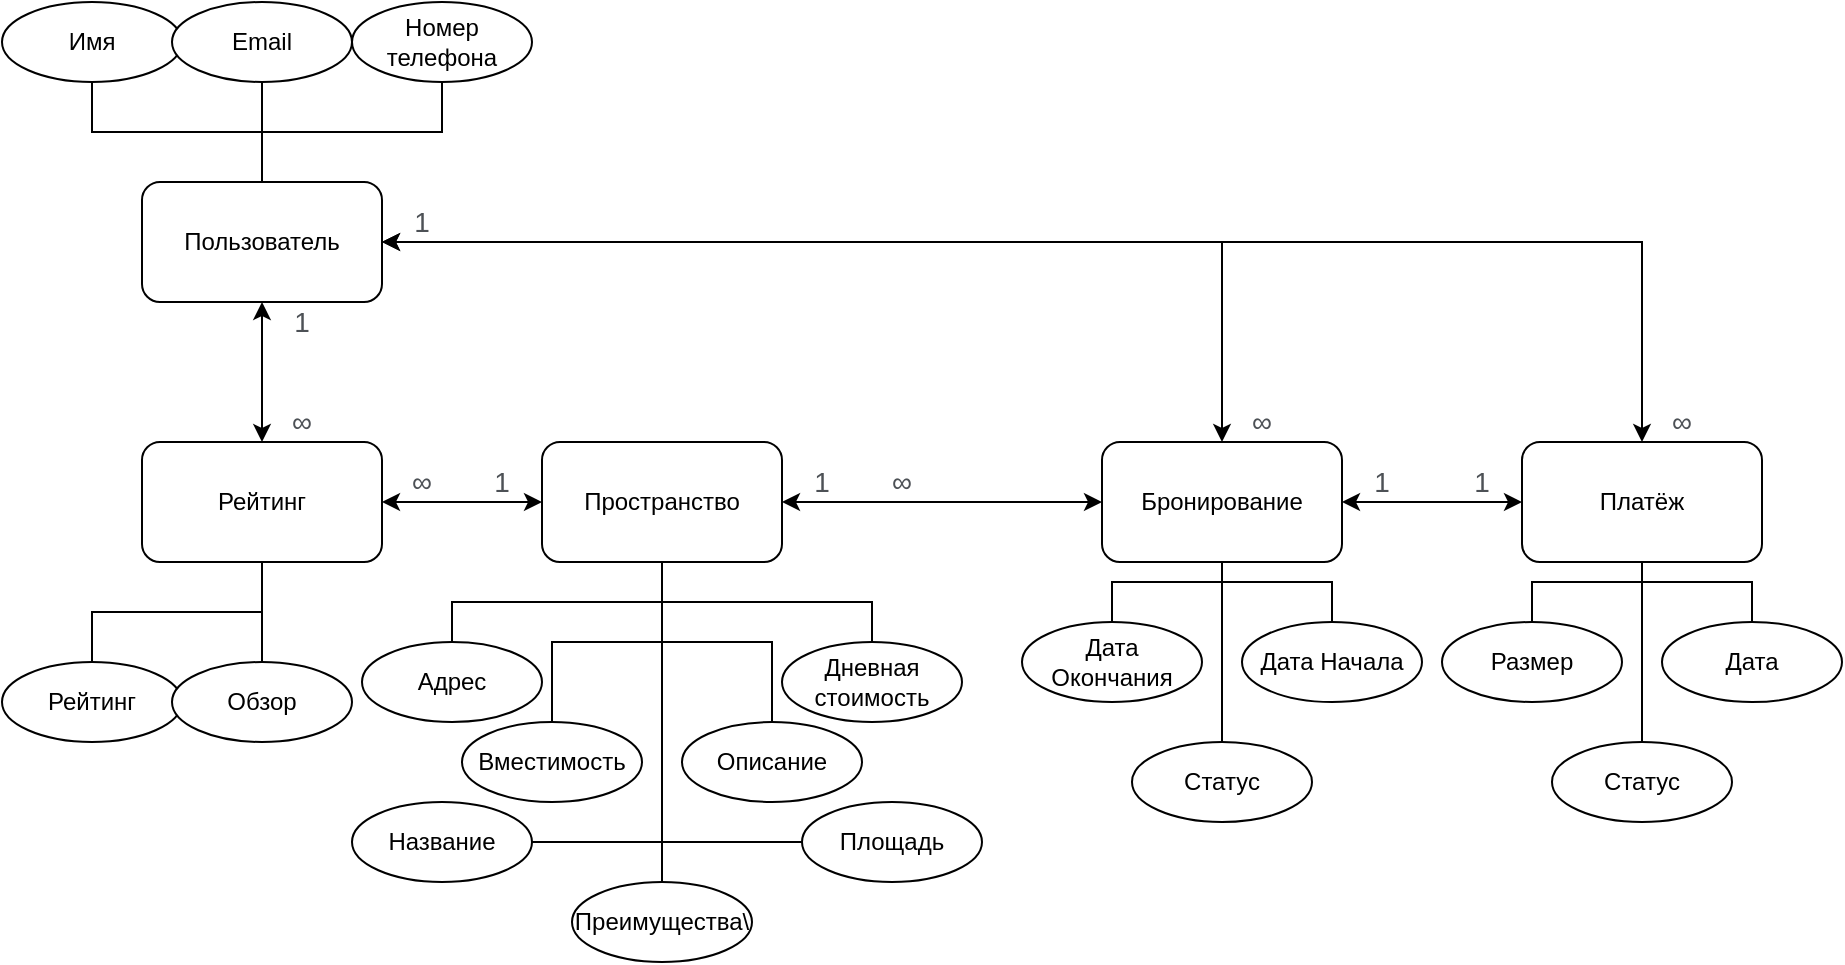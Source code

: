 <mxfile version="14.0.1" type="device"><diagram id="0l744-DEHmC3Lc_IccyT" name="Page-1"><mxGraphModel dx="981" dy="548" grid="1" gridSize="10" guides="1" tooltips="1" connect="1" arrows="1" fold="1" page="1" pageScale="1" pageWidth="827" pageHeight="1169" math="0" shadow="0"><root><mxCell id="0"/><mxCell id="1" parent="0"/><mxCell id="X8UGfJD_e9gUhUmqp7KJ-3" value="" style="edgeStyle=orthogonalEdgeStyle;rounded=0;orthogonalLoop=1;jettySize=auto;html=1;endArrow=classic;endFill=1;startArrow=classic;startFill=1;" edge="1" parent="1" source="X8UGfJD_e9gUhUmqp7KJ-1" target="X8UGfJD_e9gUhUmqp7KJ-2"><mxGeometry relative="1" as="geometry"/></mxCell><mxCell id="X8UGfJD_e9gUhUmqp7KJ-9" value="" style="edgeStyle=orthogonalEdgeStyle;rounded=0;orthogonalLoop=1;jettySize=auto;html=1;endArrow=classic;endFill=1;startArrow=classic;startFill=1;" edge="1" parent="1" source="X8UGfJD_e9gUhUmqp7KJ-1" target="X8UGfJD_e9gUhUmqp7KJ-8"><mxGeometry relative="1" as="geometry"/></mxCell><mxCell id="X8UGfJD_e9gUhUmqp7KJ-1" value="Пространство" style="rounded=1;whiteSpace=wrap;html=1;" vertex="1" parent="1"><mxGeometry x="280" y="350" width="120" height="60" as="geometry"/></mxCell><mxCell id="X8UGfJD_e9gUhUmqp7KJ-5" value="" style="edgeStyle=orthogonalEdgeStyle;rounded=0;orthogonalLoop=1;jettySize=auto;html=1;endArrow=classic;endFill=1;startArrow=classic;startFill=1;" edge="1" parent="1" source="X8UGfJD_e9gUhUmqp7KJ-2" target="X8UGfJD_e9gUhUmqp7KJ-4"><mxGeometry relative="1" as="geometry"/></mxCell><mxCell id="X8UGfJD_e9gUhUmqp7KJ-2" value="Бронирование" style="whiteSpace=wrap;html=1;rounded=1;" vertex="1" parent="1"><mxGeometry x="560" y="350" width="120" height="60" as="geometry"/></mxCell><mxCell id="X8UGfJD_e9gUhUmqp7KJ-4" value="Платёж" style="whiteSpace=wrap;html=1;rounded=1;" vertex="1" parent="1"><mxGeometry x="770" y="350" width="120" height="60" as="geometry"/></mxCell><mxCell id="X8UGfJD_e9gUhUmqp7KJ-11" value="" style="edgeStyle=orthogonalEdgeStyle;rounded=0;orthogonalLoop=1;jettySize=auto;html=1;endArrow=classic;endFill=1;startArrow=classic;startFill=1;" edge="1" parent="1" source="X8UGfJD_e9gUhUmqp7KJ-8" target="X8UGfJD_e9gUhUmqp7KJ-10"><mxGeometry relative="1" as="geometry"/></mxCell><mxCell id="X8UGfJD_e9gUhUmqp7KJ-8" value="Рейтинг" style="whiteSpace=wrap;html=1;rounded=1;" vertex="1" parent="1"><mxGeometry x="80" y="350" width="120" height="60" as="geometry"/></mxCell><mxCell id="X8UGfJD_e9gUhUmqp7KJ-12" style="edgeStyle=orthogonalEdgeStyle;rounded=0;orthogonalLoop=1;jettySize=auto;html=1;endArrow=classic;endFill=1;startArrow=classic;startFill=1;" edge="1" parent="1" source="X8UGfJD_e9gUhUmqp7KJ-10" target="X8UGfJD_e9gUhUmqp7KJ-4"><mxGeometry relative="1" as="geometry"/></mxCell><mxCell id="X8UGfJD_e9gUhUmqp7KJ-13" style="edgeStyle=orthogonalEdgeStyle;rounded=0;orthogonalLoop=1;jettySize=auto;html=1;endArrow=classic;endFill=1;startArrow=classic;startFill=1;" edge="1" parent="1" source="X8UGfJD_e9gUhUmqp7KJ-10" target="X8UGfJD_e9gUhUmqp7KJ-2"><mxGeometry relative="1" as="geometry"/></mxCell><mxCell id="X8UGfJD_e9gUhUmqp7KJ-10" value="Пользователь" style="whiteSpace=wrap;html=1;rounded=1;" vertex="1" parent="1"><mxGeometry x="80" y="220" width="120" height="60" as="geometry"/></mxCell><mxCell id="X8UGfJD_e9gUhUmqp7KJ-14" value="&lt;span style=&quot;color: rgb(77 , 81 , 86) ; font-family: &amp;#34;arial&amp;#34; , sans-serif ; font-size: 14px ; text-align: left ; background-color: rgb(255 , 255 , 255)&quot;&gt;1&lt;/span&gt;" style="text;html=1;strokeColor=none;fillColor=none;align=center;verticalAlign=middle;whiteSpace=wrap;rounded=0;" vertex="1" parent="1"><mxGeometry x="140" y="280" width="40" height="20" as="geometry"/></mxCell><mxCell id="X8UGfJD_e9gUhUmqp7KJ-15" value="&lt;span style=&quot;color: rgb(77 , 81 , 86) ; font-family: &amp;#34;arial&amp;#34; , sans-serif ; font-size: 14px ; text-align: left ; background-color: rgb(255 , 255 , 255)&quot;&gt;∞&lt;/span&gt;" style="text;html=1;strokeColor=none;fillColor=none;align=center;verticalAlign=middle;whiteSpace=wrap;rounded=0;" vertex="1" parent="1"><mxGeometry x="140" y="330" width="40" height="20" as="geometry"/></mxCell><mxCell id="X8UGfJD_e9gUhUmqp7KJ-16" value="&lt;span style=&quot;color: rgb(77 , 81 , 86) ; font-family: &amp;#34;arial&amp;#34; , sans-serif ; font-size: 14px ; text-align: left ; background-color: rgb(255 , 255 , 255)&quot;&gt;∞&lt;/span&gt;" style="text;html=1;strokeColor=none;fillColor=none;align=center;verticalAlign=middle;whiteSpace=wrap;rounded=0;" vertex="1" parent="1"><mxGeometry x="200" y="360" width="40" height="20" as="geometry"/></mxCell><mxCell id="X8UGfJD_e9gUhUmqp7KJ-17" value="&lt;span style=&quot;color: rgb(77 , 81 , 86) ; font-family: &amp;#34;arial&amp;#34; , sans-serif ; font-size: 14px ; text-align: left ; background-color: rgb(255 , 255 , 255)&quot;&gt;1&lt;/span&gt;" style="text;html=1;strokeColor=none;fillColor=none;align=center;verticalAlign=middle;whiteSpace=wrap;rounded=0;" vertex="1" parent="1"><mxGeometry x="240" y="360" width="40" height="20" as="geometry"/></mxCell><mxCell id="X8UGfJD_e9gUhUmqp7KJ-18" value="&lt;span style=&quot;color: rgb(77 , 81 , 86) ; font-family: &amp;#34;arial&amp;#34; , sans-serif ; font-size: 14px ; text-align: left ; background-color: rgb(255 , 255 , 255)&quot;&gt;∞&lt;/span&gt;" style="text;html=1;strokeColor=none;fillColor=none;align=center;verticalAlign=middle;whiteSpace=wrap;rounded=0;" vertex="1" parent="1"><mxGeometry x="440" y="360" width="40" height="20" as="geometry"/></mxCell><mxCell id="X8UGfJD_e9gUhUmqp7KJ-19" value="&lt;span style=&quot;color: rgb(77 , 81 , 86) ; font-family: &amp;#34;arial&amp;#34; , sans-serif ; font-size: 14px ; text-align: left ; background-color: rgb(255 , 255 , 255)&quot;&gt;1&lt;/span&gt;" style="text;html=1;strokeColor=none;fillColor=none;align=center;verticalAlign=middle;whiteSpace=wrap;rounded=0;" vertex="1" parent="1"><mxGeometry x="400" y="360" width="40" height="20" as="geometry"/></mxCell><mxCell id="X8UGfJD_e9gUhUmqp7KJ-20" value="&lt;span style=&quot;color: rgb(77 , 81 , 86) ; font-family: &amp;#34;arial&amp;#34; , sans-serif ; font-size: 14px ; text-align: left ; background-color: rgb(255 , 255 , 255)&quot;&gt;1&lt;/span&gt;" style="text;html=1;strokeColor=none;fillColor=none;align=center;verticalAlign=middle;whiteSpace=wrap;rounded=0;" vertex="1" parent="1"><mxGeometry x="680" y="360" width="40" height="20" as="geometry"/></mxCell><mxCell id="X8UGfJD_e9gUhUmqp7KJ-21" value="&lt;span style=&quot;color: rgb(77 , 81 , 86) ; font-family: &amp;#34;arial&amp;#34; , sans-serif ; font-size: 14px ; text-align: left ; background-color: rgb(255 , 255 , 255)&quot;&gt;1&lt;/span&gt;" style="text;html=1;strokeColor=none;fillColor=none;align=center;verticalAlign=middle;whiteSpace=wrap;rounded=0;" vertex="1" parent="1"><mxGeometry x="730" y="360" width="40" height="20" as="geometry"/></mxCell><mxCell id="X8UGfJD_e9gUhUmqp7KJ-22" value="&lt;span style=&quot;color: rgb(77 , 81 , 86) ; font-family: &amp;#34;arial&amp;#34; , sans-serif ; font-size: 14px ; text-align: left ; background-color: rgb(255 , 255 , 255)&quot;&gt;1&lt;/span&gt;" style="text;html=1;strokeColor=none;fillColor=none;align=center;verticalAlign=middle;whiteSpace=wrap;rounded=0;" vertex="1" parent="1"><mxGeometry x="200" y="230" width="40" height="20" as="geometry"/></mxCell><mxCell id="X8UGfJD_e9gUhUmqp7KJ-23" value="&lt;span style=&quot;color: rgb(77 , 81 , 86) ; font-family: &amp;#34;arial&amp;#34; , sans-serif ; font-size: 14px ; text-align: left ; background-color: rgb(255 , 255 , 255)&quot;&gt;∞&lt;/span&gt;" style="text;html=1;strokeColor=none;fillColor=none;align=center;verticalAlign=middle;whiteSpace=wrap;rounded=0;" vertex="1" parent="1"><mxGeometry x="620" y="330" width="40" height="20" as="geometry"/></mxCell><mxCell id="X8UGfJD_e9gUhUmqp7KJ-24" value="&lt;span style=&quot;color: rgb(77 , 81 , 86) ; font-family: &amp;#34;arial&amp;#34; , sans-serif ; font-size: 14px ; text-align: left ; background-color: rgb(255 , 255 , 255)&quot;&gt;∞&lt;/span&gt;" style="text;html=1;strokeColor=none;fillColor=none;align=center;verticalAlign=middle;whiteSpace=wrap;rounded=0;" vertex="1" parent="1"><mxGeometry x="830" y="330" width="40" height="20" as="geometry"/></mxCell><mxCell id="X8UGfJD_e9gUhUmqp7KJ-26" style="edgeStyle=orthogonalEdgeStyle;rounded=0;orthogonalLoop=1;jettySize=auto;html=1;startArrow=none;startFill=0;endArrow=none;endFill=0;" edge="1" parent="1" source="X8UGfJD_e9gUhUmqp7KJ-25" target="X8UGfJD_e9gUhUmqp7KJ-10"><mxGeometry relative="1" as="geometry"/></mxCell><mxCell id="X8UGfJD_e9gUhUmqp7KJ-25" value="Имя" style="ellipse;whiteSpace=wrap;html=1;" vertex="1" parent="1"><mxGeometry x="10" y="130" width="90" height="40" as="geometry"/></mxCell><mxCell id="X8UGfJD_e9gUhUmqp7KJ-29" style="edgeStyle=orthogonalEdgeStyle;rounded=0;orthogonalLoop=1;jettySize=auto;html=1;startArrow=none;startFill=0;endArrow=none;endFill=0;" edge="1" parent="1" source="X8UGfJD_e9gUhUmqp7KJ-28" target="X8UGfJD_e9gUhUmqp7KJ-10"><mxGeometry relative="1" as="geometry"/></mxCell><mxCell id="X8UGfJD_e9gUhUmqp7KJ-28" value="Email" style="ellipse;whiteSpace=wrap;html=1;" vertex="1" parent="1"><mxGeometry x="95" y="130" width="90" height="40" as="geometry"/></mxCell><mxCell id="X8UGfJD_e9gUhUmqp7KJ-31" style="edgeStyle=orthogonalEdgeStyle;rounded=0;orthogonalLoop=1;jettySize=auto;html=1;startArrow=none;startFill=0;endArrow=none;endFill=0;" edge="1" parent="1" source="X8UGfJD_e9gUhUmqp7KJ-30" target="X8UGfJD_e9gUhUmqp7KJ-10"><mxGeometry relative="1" as="geometry"/></mxCell><mxCell id="X8UGfJD_e9gUhUmqp7KJ-30" value="Номер телефона" style="ellipse;whiteSpace=wrap;html=1;" vertex="1" parent="1"><mxGeometry x="185" y="130" width="90" height="40" as="geometry"/></mxCell><mxCell id="X8UGfJD_e9gUhUmqp7KJ-33" style="edgeStyle=orthogonalEdgeStyle;rounded=0;orthogonalLoop=1;jettySize=auto;html=1;entryX=0.5;entryY=1;entryDx=0;entryDy=0;startArrow=none;startFill=0;endArrow=none;endFill=0;" edge="1" parent="1" source="X8UGfJD_e9gUhUmqp7KJ-32" target="X8UGfJD_e9gUhUmqp7KJ-8"><mxGeometry relative="1" as="geometry"/></mxCell><mxCell id="X8UGfJD_e9gUhUmqp7KJ-32" value="Рейтинг" style="ellipse;whiteSpace=wrap;html=1;" vertex="1" parent="1"><mxGeometry x="10" y="460" width="90" height="40" as="geometry"/></mxCell><mxCell id="X8UGfJD_e9gUhUmqp7KJ-35" style="edgeStyle=orthogonalEdgeStyle;rounded=0;orthogonalLoop=1;jettySize=auto;html=1;startArrow=none;startFill=0;endArrow=none;endFill=0;" edge="1" parent="1" source="X8UGfJD_e9gUhUmqp7KJ-34" target="X8UGfJD_e9gUhUmqp7KJ-8"><mxGeometry relative="1" as="geometry"/></mxCell><mxCell id="X8UGfJD_e9gUhUmqp7KJ-34" value="Обзор" style="ellipse;whiteSpace=wrap;html=1;" vertex="1" parent="1"><mxGeometry x="95" y="460" width="90" height="40" as="geometry"/></mxCell><mxCell id="X8UGfJD_e9gUhUmqp7KJ-39" style="edgeStyle=orthogonalEdgeStyle;rounded=0;orthogonalLoop=1;jettySize=auto;html=1;startArrow=none;startFill=0;endArrow=none;endFill=0;" edge="1" parent="1" source="X8UGfJD_e9gUhUmqp7KJ-36" target="X8UGfJD_e9gUhUmqp7KJ-1"><mxGeometry relative="1" as="geometry"/></mxCell><mxCell id="X8UGfJD_e9gUhUmqp7KJ-36" value="Название" style="ellipse;whiteSpace=wrap;html=1;" vertex="1" parent="1"><mxGeometry x="185" y="530" width="90" height="40" as="geometry"/></mxCell><mxCell id="X8UGfJD_e9gUhUmqp7KJ-40" style="edgeStyle=orthogonalEdgeStyle;rounded=0;orthogonalLoop=1;jettySize=auto;html=1;startArrow=none;startFill=0;endArrow=none;endFill=0;" edge="1" parent="1" source="X8UGfJD_e9gUhUmqp7KJ-37" target="X8UGfJD_e9gUhUmqp7KJ-1"><mxGeometry relative="1" as="geometry"/></mxCell><mxCell id="X8UGfJD_e9gUhUmqp7KJ-37" value="Адрес" style="ellipse;whiteSpace=wrap;html=1;" vertex="1" parent="1"><mxGeometry x="190" y="450" width="90" height="40" as="geometry"/></mxCell><mxCell id="X8UGfJD_e9gUhUmqp7KJ-41" style="edgeStyle=orthogonalEdgeStyle;rounded=0;orthogonalLoop=1;jettySize=auto;html=1;startArrow=none;startFill=0;endArrow=none;endFill=0;" edge="1" parent="1" source="X8UGfJD_e9gUhUmqp7KJ-38" target="X8UGfJD_e9gUhUmqp7KJ-1"><mxGeometry relative="1" as="geometry"/></mxCell><mxCell id="X8UGfJD_e9gUhUmqp7KJ-38" value="Вместимость" style="ellipse;whiteSpace=wrap;html=1;" vertex="1" parent="1"><mxGeometry x="240" y="490" width="90" height="40" as="geometry"/></mxCell><mxCell id="X8UGfJD_e9gUhUmqp7KJ-43" style="edgeStyle=orthogonalEdgeStyle;rounded=0;orthogonalLoop=1;jettySize=auto;html=1;entryX=0.5;entryY=1;entryDx=0;entryDy=0;startArrow=none;startFill=0;endArrow=none;endFill=0;" edge="1" parent="1" source="X8UGfJD_e9gUhUmqp7KJ-42" target="X8UGfJD_e9gUhUmqp7KJ-1"><mxGeometry relative="1" as="geometry"/></mxCell><mxCell id="X8UGfJD_e9gUhUmqp7KJ-42" value="Площадь" style="ellipse;whiteSpace=wrap;html=1;" vertex="1" parent="1"><mxGeometry x="410" y="530" width="90" height="40" as="geometry"/></mxCell><mxCell id="X8UGfJD_e9gUhUmqp7KJ-45" style="edgeStyle=orthogonalEdgeStyle;rounded=0;orthogonalLoop=1;jettySize=auto;html=1;startArrow=none;startFill=0;endArrow=none;endFill=0;" edge="1" parent="1" source="X8UGfJD_e9gUhUmqp7KJ-44" target="X8UGfJD_e9gUhUmqp7KJ-1"><mxGeometry relative="1" as="geometry"/></mxCell><mxCell id="X8UGfJD_e9gUhUmqp7KJ-44" value="Дневная стоимость" style="ellipse;whiteSpace=wrap;html=1;" vertex="1" parent="1"><mxGeometry x="400" y="450" width="90" height="40" as="geometry"/></mxCell><mxCell id="X8UGfJD_e9gUhUmqp7KJ-47" style="edgeStyle=orthogonalEdgeStyle;rounded=0;orthogonalLoop=1;jettySize=auto;html=1;startArrow=none;startFill=0;endArrow=none;endFill=0;" edge="1" parent="1" source="X8UGfJD_e9gUhUmqp7KJ-46" target="X8UGfJD_e9gUhUmqp7KJ-1"><mxGeometry relative="1" as="geometry"/></mxCell><mxCell id="X8UGfJD_e9gUhUmqp7KJ-46" value="Описание" style="ellipse;whiteSpace=wrap;html=1;" vertex="1" parent="1"><mxGeometry x="350" y="490" width="90" height="40" as="geometry"/></mxCell><mxCell id="X8UGfJD_e9gUhUmqp7KJ-49" style="edgeStyle=orthogonalEdgeStyle;rounded=0;orthogonalLoop=1;jettySize=auto;html=1;startArrow=none;startFill=0;endArrow=none;endFill=0;" edge="1" parent="1" source="X8UGfJD_e9gUhUmqp7KJ-48" target="X8UGfJD_e9gUhUmqp7KJ-2"><mxGeometry relative="1" as="geometry"/></mxCell><mxCell id="X8UGfJD_e9gUhUmqp7KJ-48" value="Дата Начала" style="ellipse;whiteSpace=wrap;html=1;" vertex="1" parent="1"><mxGeometry x="630" y="440" width="90" height="40" as="geometry"/></mxCell><mxCell id="X8UGfJD_e9gUhUmqp7KJ-51" style="edgeStyle=orthogonalEdgeStyle;rounded=0;orthogonalLoop=1;jettySize=auto;html=1;startArrow=none;startFill=0;endArrow=none;endFill=0;" edge="1" parent="1" source="X8UGfJD_e9gUhUmqp7KJ-50" target="X8UGfJD_e9gUhUmqp7KJ-2"><mxGeometry relative="1" as="geometry"/></mxCell><mxCell id="X8UGfJD_e9gUhUmqp7KJ-50" value="Дата Окончания" style="ellipse;whiteSpace=wrap;html=1;" vertex="1" parent="1"><mxGeometry x="520" y="440" width="90" height="40" as="geometry"/></mxCell><mxCell id="X8UGfJD_e9gUhUmqp7KJ-54" style="edgeStyle=orthogonalEdgeStyle;rounded=0;orthogonalLoop=1;jettySize=auto;html=1;startArrow=none;startFill=0;endArrow=none;endFill=0;" edge="1" parent="1" source="X8UGfJD_e9gUhUmqp7KJ-53" target="X8UGfJD_e9gUhUmqp7KJ-4"><mxGeometry relative="1" as="geometry"/></mxCell><mxCell id="X8UGfJD_e9gUhUmqp7KJ-53" value="Дата" style="ellipse;whiteSpace=wrap;html=1;" vertex="1" parent="1"><mxGeometry x="840" y="440" width="90" height="40" as="geometry"/></mxCell><mxCell id="X8UGfJD_e9gUhUmqp7KJ-56" style="edgeStyle=orthogonalEdgeStyle;rounded=0;orthogonalLoop=1;jettySize=auto;html=1;startArrow=none;startFill=0;endArrow=none;endFill=0;" edge="1" parent="1" source="X8UGfJD_e9gUhUmqp7KJ-55" target="X8UGfJD_e9gUhUmqp7KJ-4"><mxGeometry relative="1" as="geometry"/></mxCell><mxCell id="X8UGfJD_e9gUhUmqp7KJ-55" value="Размер" style="ellipse;whiteSpace=wrap;html=1;" vertex="1" parent="1"><mxGeometry x="730" y="440" width="90" height="40" as="geometry"/></mxCell><mxCell id="X8UGfJD_e9gUhUmqp7KJ-58" style="edgeStyle=orthogonalEdgeStyle;rounded=0;orthogonalLoop=1;jettySize=auto;html=1;startArrow=none;startFill=0;endArrow=none;endFill=0;" edge="1" parent="1" source="X8UGfJD_e9gUhUmqp7KJ-57" target="X8UGfJD_e9gUhUmqp7KJ-1"><mxGeometry relative="1" as="geometry"/></mxCell><mxCell id="X8UGfJD_e9gUhUmqp7KJ-57" value="Преимущества\" style="ellipse;whiteSpace=wrap;html=1;" vertex="1" parent="1"><mxGeometry x="295" y="570" width="90" height="40" as="geometry"/></mxCell><mxCell id="X8UGfJD_e9gUhUmqp7KJ-60" style="edgeStyle=orthogonalEdgeStyle;rounded=0;orthogonalLoop=1;jettySize=auto;html=1;startArrow=none;startFill=0;endArrow=none;endFill=0;" edge="1" parent="1" source="X8UGfJD_e9gUhUmqp7KJ-59" target="X8UGfJD_e9gUhUmqp7KJ-2"><mxGeometry relative="1" as="geometry"/></mxCell><mxCell id="X8UGfJD_e9gUhUmqp7KJ-59" value="Статус" style="ellipse;whiteSpace=wrap;html=1;" vertex="1" parent="1"><mxGeometry x="575" y="500" width="90" height="40" as="geometry"/></mxCell><mxCell id="X8UGfJD_e9gUhUmqp7KJ-62" style="edgeStyle=orthogonalEdgeStyle;rounded=0;orthogonalLoop=1;jettySize=auto;html=1;startArrow=none;startFill=0;endArrow=none;endFill=0;" edge="1" parent="1" source="X8UGfJD_e9gUhUmqp7KJ-61" target="X8UGfJD_e9gUhUmqp7KJ-4"><mxGeometry relative="1" as="geometry"/></mxCell><mxCell id="X8UGfJD_e9gUhUmqp7KJ-61" value="Статус" style="ellipse;whiteSpace=wrap;html=1;" vertex="1" parent="1"><mxGeometry x="785" y="500" width="90" height="40" as="geometry"/></mxCell></root></mxGraphModel></diagram></mxfile>
